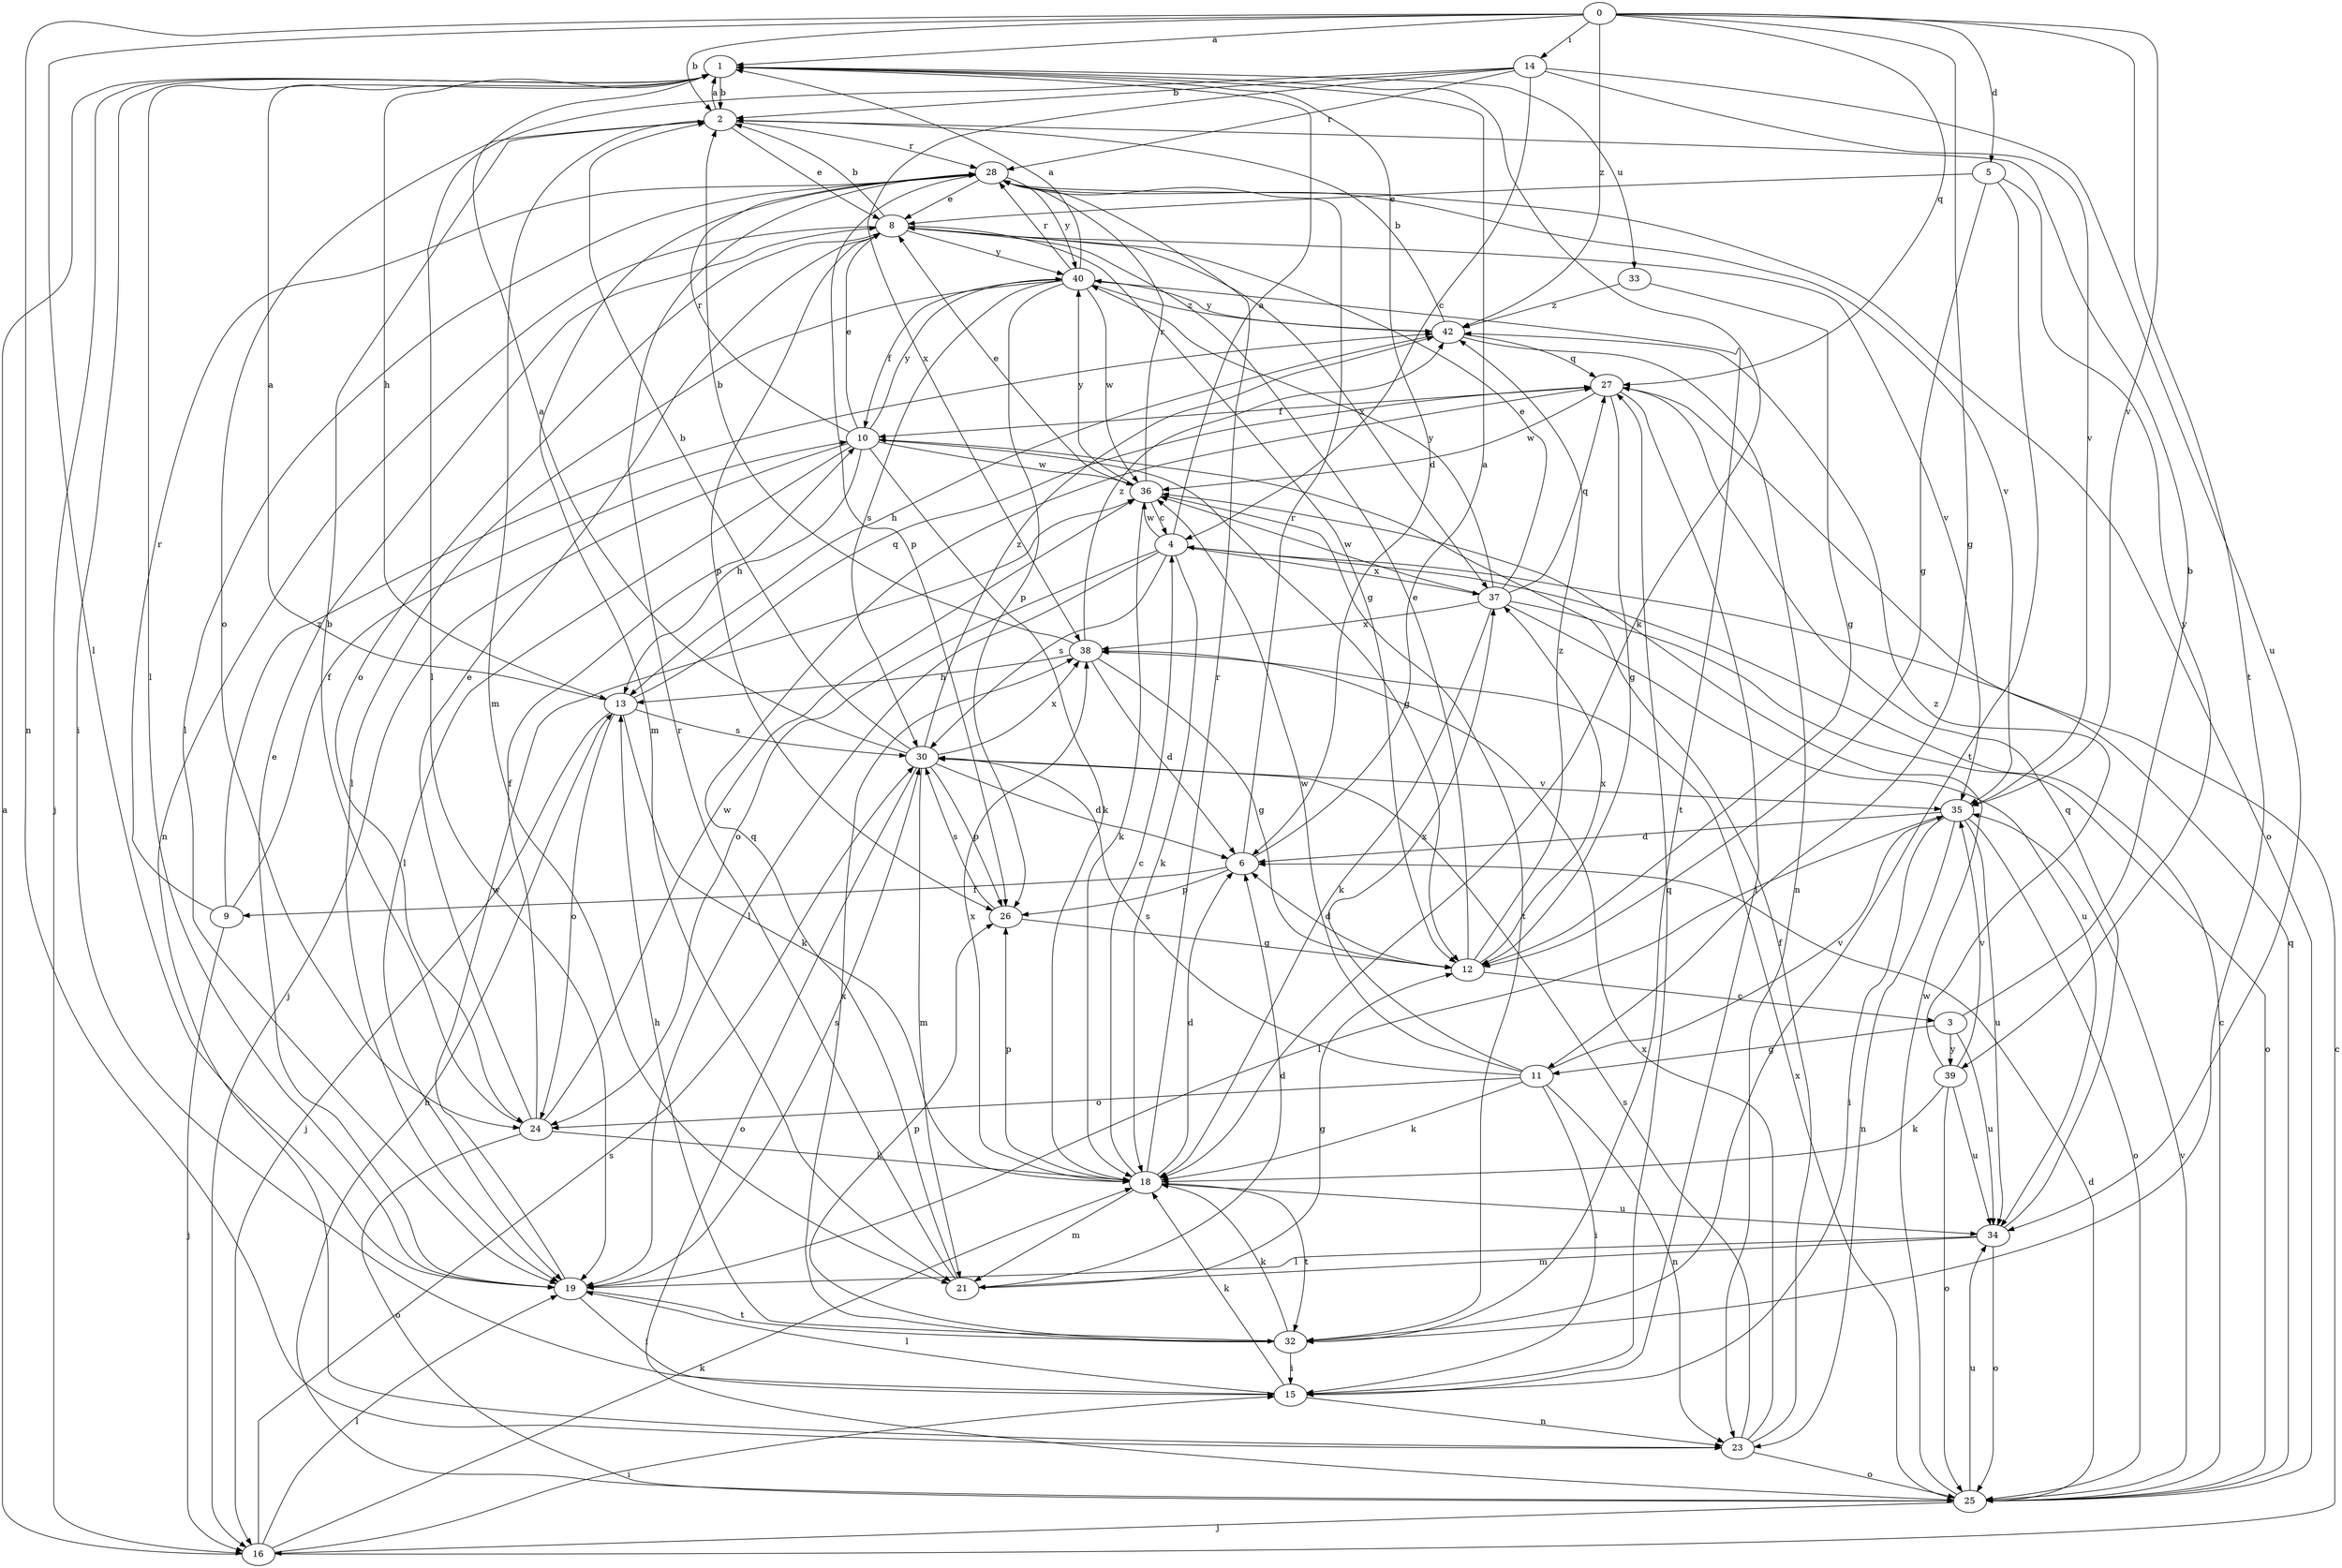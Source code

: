 strict digraph  {
0;
1;
2;
3;
4;
5;
6;
8;
9;
10;
11;
12;
13;
14;
15;
16;
18;
19;
21;
23;
24;
25;
26;
27;
28;
30;
32;
33;
34;
35;
36;
37;
38;
39;
40;
42;
0 -> 1  [label=a];
0 -> 2  [label=b];
0 -> 5  [label=d];
0 -> 11  [label=g];
0 -> 14  [label=i];
0 -> 19  [label=l];
0 -> 23  [label=n];
0 -> 27  [label=q];
0 -> 32  [label=t];
0 -> 35  [label=v];
0 -> 42  [label=z];
1 -> 2  [label=b];
1 -> 6  [label=d];
1 -> 13  [label=h];
1 -> 15  [label=i];
1 -> 16  [label=j];
1 -> 18  [label=k];
1 -> 19  [label=l];
1 -> 33  [label=u];
2 -> 1  [label=a];
2 -> 8  [label=e];
2 -> 21  [label=m];
2 -> 24  [label=o];
2 -> 28  [label=r];
3 -> 2  [label=b];
3 -> 11  [label=g];
3 -> 34  [label=u];
3 -> 39  [label=y];
4 -> 1  [label=a];
4 -> 18  [label=k];
4 -> 19  [label=l];
4 -> 24  [label=o];
4 -> 30  [label=s];
4 -> 36  [label=w];
4 -> 37  [label=x];
5 -> 8  [label=e];
5 -> 12  [label=g];
5 -> 32  [label=t];
5 -> 39  [label=y];
6 -> 1  [label=a];
6 -> 9  [label=f];
6 -> 26  [label=p];
6 -> 28  [label=r];
8 -> 2  [label=b];
8 -> 12  [label=g];
8 -> 23  [label=n];
8 -> 24  [label=o];
8 -> 26  [label=p];
8 -> 35  [label=v];
8 -> 37  [label=x];
8 -> 40  [label=y];
9 -> 10  [label=f];
9 -> 16  [label=j];
9 -> 28  [label=r];
9 -> 42  [label=z];
10 -> 8  [label=e];
10 -> 12  [label=g];
10 -> 13  [label=h];
10 -> 16  [label=j];
10 -> 18  [label=k];
10 -> 19  [label=l];
10 -> 28  [label=r];
10 -> 36  [label=w];
10 -> 40  [label=y];
11 -> 15  [label=i];
11 -> 18  [label=k];
11 -> 23  [label=n];
11 -> 24  [label=o];
11 -> 30  [label=s];
11 -> 35  [label=v];
11 -> 36  [label=w];
11 -> 37  [label=x];
12 -> 3  [label=c];
12 -> 6  [label=d];
12 -> 8  [label=e];
12 -> 37  [label=x];
12 -> 42  [label=z];
13 -> 1  [label=a];
13 -> 16  [label=j];
13 -> 18  [label=k];
13 -> 24  [label=o];
13 -> 27  [label=q];
13 -> 30  [label=s];
14 -> 2  [label=b];
14 -> 4  [label=c];
14 -> 19  [label=l];
14 -> 28  [label=r];
14 -> 34  [label=u];
14 -> 35  [label=v];
14 -> 38  [label=x];
15 -> 18  [label=k];
15 -> 19  [label=l];
15 -> 23  [label=n];
15 -> 27  [label=q];
16 -> 1  [label=a];
16 -> 4  [label=c];
16 -> 15  [label=i];
16 -> 18  [label=k];
16 -> 19  [label=l];
16 -> 30  [label=s];
18 -> 4  [label=c];
18 -> 6  [label=d];
18 -> 21  [label=m];
18 -> 26  [label=p];
18 -> 28  [label=r];
18 -> 32  [label=t];
18 -> 34  [label=u];
18 -> 38  [label=x];
19 -> 8  [label=e];
19 -> 15  [label=i];
19 -> 30  [label=s];
19 -> 32  [label=t];
19 -> 36  [label=w];
21 -> 6  [label=d];
21 -> 12  [label=g];
21 -> 27  [label=q];
21 -> 28  [label=r];
23 -> 10  [label=f];
23 -> 25  [label=o];
23 -> 30  [label=s];
23 -> 38  [label=x];
24 -> 2  [label=b];
24 -> 8  [label=e];
24 -> 10  [label=f];
24 -> 18  [label=k];
24 -> 25  [label=o];
24 -> 36  [label=w];
25 -> 4  [label=c];
25 -> 6  [label=d];
25 -> 13  [label=h];
25 -> 16  [label=j];
25 -> 27  [label=q];
25 -> 34  [label=u];
25 -> 35  [label=v];
25 -> 36  [label=w];
25 -> 38  [label=x];
26 -> 12  [label=g];
26 -> 30  [label=s];
27 -> 10  [label=f];
27 -> 12  [label=g];
27 -> 15  [label=i];
27 -> 36  [label=w];
28 -> 8  [label=e];
28 -> 19  [label=l];
28 -> 21  [label=m];
28 -> 25  [label=o];
28 -> 26  [label=p];
28 -> 35  [label=v];
28 -> 40  [label=y];
30 -> 1  [label=a];
30 -> 2  [label=b];
30 -> 6  [label=d];
30 -> 21  [label=m];
30 -> 25  [label=o];
30 -> 26  [label=p];
30 -> 35  [label=v];
30 -> 38  [label=x];
30 -> 42  [label=z];
32 -> 13  [label=h];
32 -> 15  [label=i];
32 -> 18  [label=k];
32 -> 26  [label=p];
32 -> 38  [label=x];
33 -> 12  [label=g];
33 -> 42  [label=z];
34 -> 19  [label=l];
34 -> 21  [label=m];
34 -> 25  [label=o];
34 -> 27  [label=q];
35 -> 6  [label=d];
35 -> 15  [label=i];
35 -> 19  [label=l];
35 -> 23  [label=n];
35 -> 25  [label=o];
35 -> 34  [label=u];
36 -> 4  [label=c];
36 -> 8  [label=e];
36 -> 18  [label=k];
36 -> 28  [label=r];
36 -> 32  [label=t];
36 -> 40  [label=y];
37 -> 8  [label=e];
37 -> 18  [label=k];
37 -> 25  [label=o];
37 -> 27  [label=q];
37 -> 34  [label=u];
37 -> 36  [label=w];
37 -> 38  [label=x];
37 -> 40  [label=y];
38 -> 2  [label=b];
38 -> 6  [label=d];
38 -> 12  [label=g];
38 -> 13  [label=h];
38 -> 42  [label=z];
39 -> 18  [label=k];
39 -> 25  [label=o];
39 -> 34  [label=u];
39 -> 35  [label=v];
39 -> 42  [label=z];
40 -> 1  [label=a];
40 -> 10  [label=f];
40 -> 19  [label=l];
40 -> 26  [label=p];
40 -> 28  [label=r];
40 -> 30  [label=s];
40 -> 32  [label=t];
40 -> 36  [label=w];
40 -> 42  [label=z];
42 -> 2  [label=b];
42 -> 13  [label=h];
42 -> 23  [label=n];
42 -> 27  [label=q];
42 -> 40  [label=y];
}
